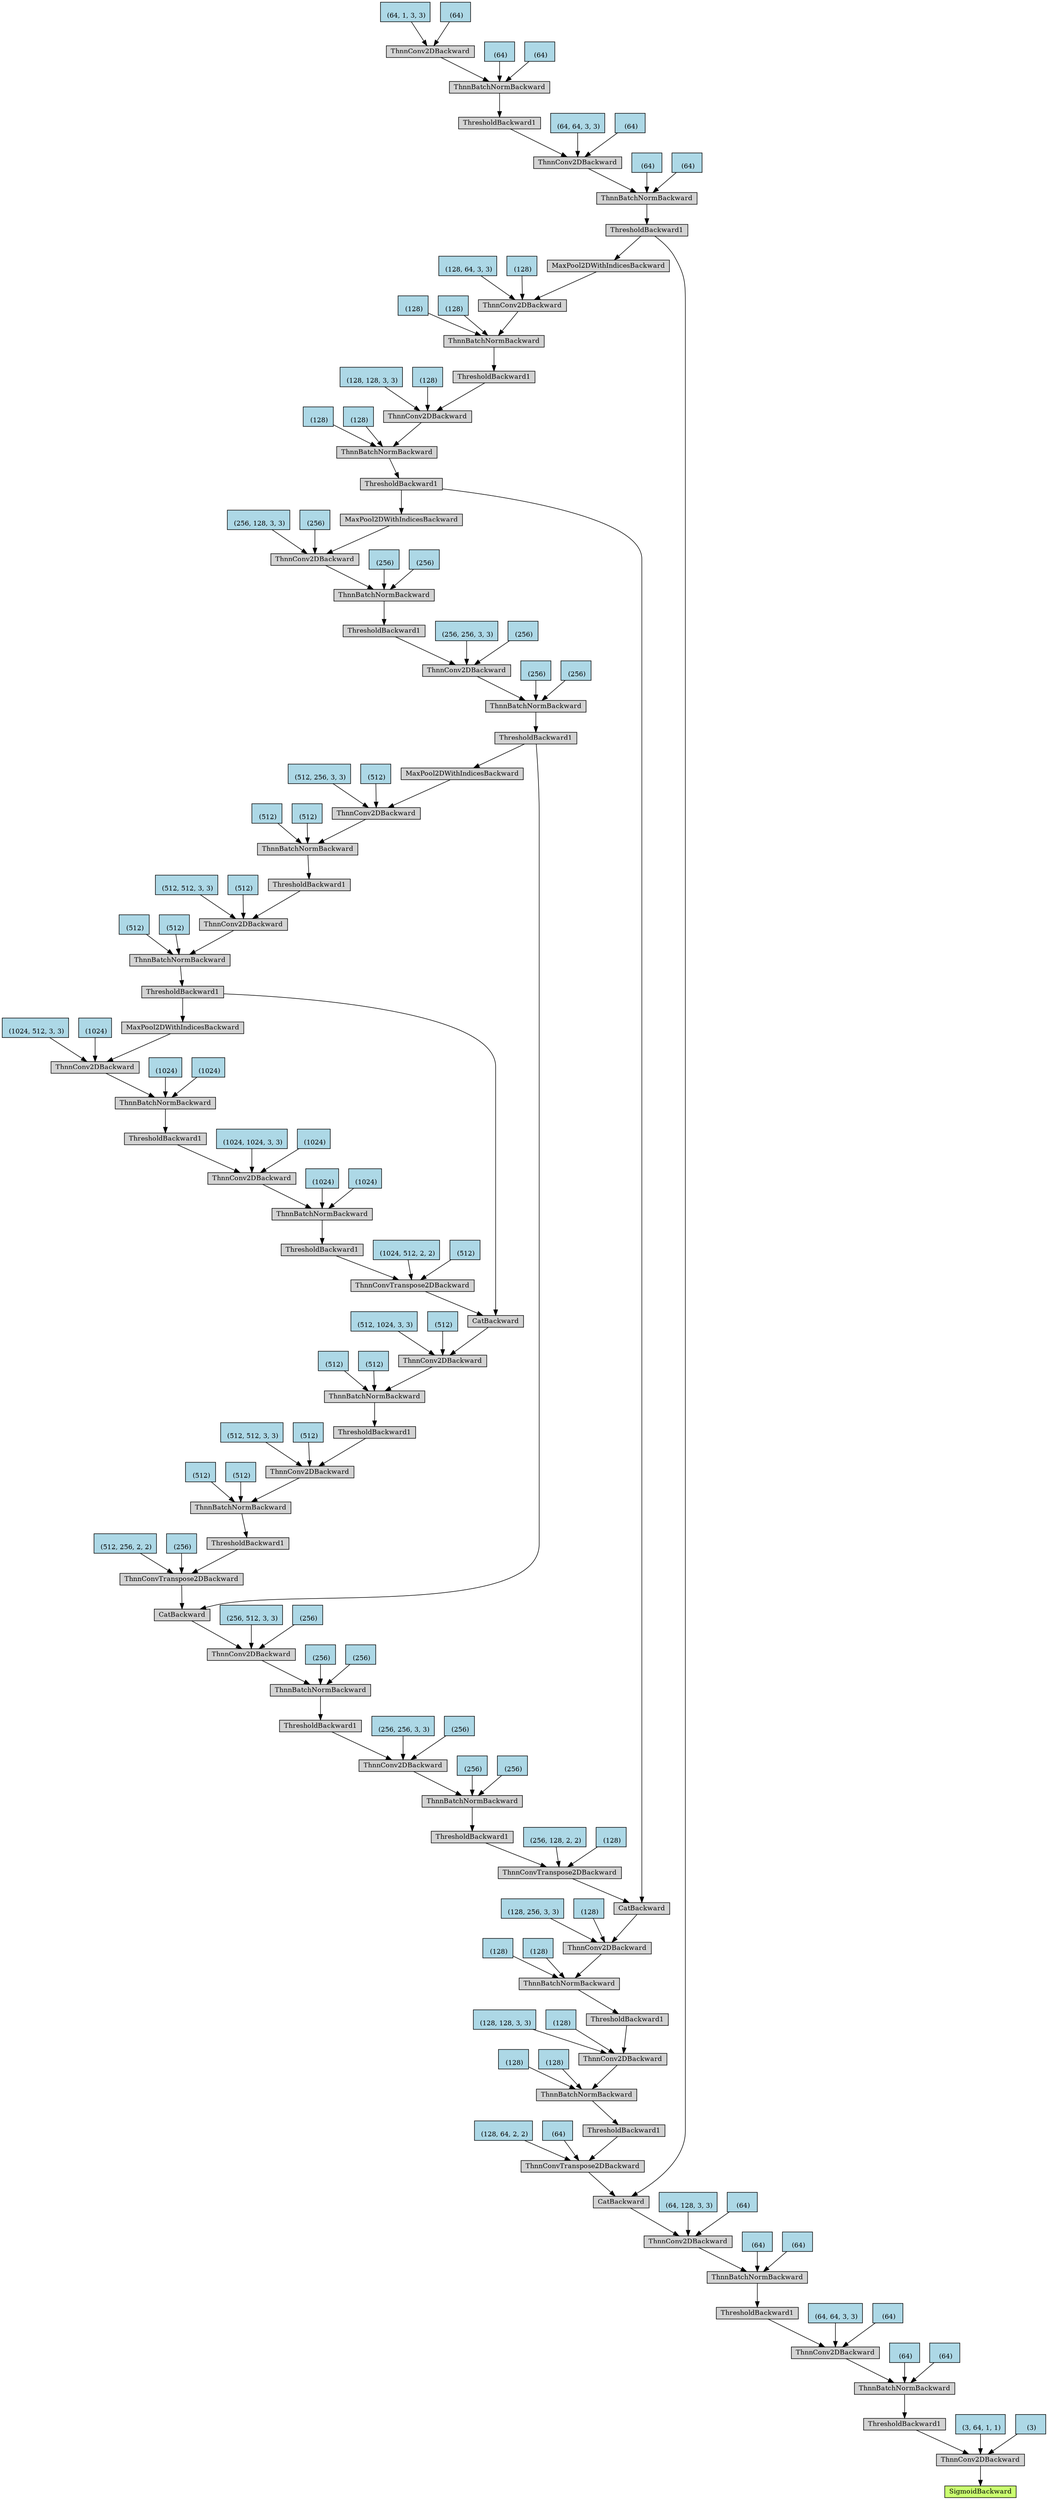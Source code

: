 digraph {
	graph [size="45.449999999999996,45.449999999999996"]
	node [align=left fontsize=12 height=0.2 ranksep=0.1 shape=box style=filled]
		483070976 [label=SigmoidBackward fillcolor=darkolivegreen1]
			483071704 -> 483070976
		483071704 [label=ThnnConv2DBackward]
			483071032 -> 483071704
		483071032 [label=ThresholdBackward1]
			483123496 -> 483071032
		483123496 [label=ThnnBatchNormBackward]
			483123720 -> 483123496
		483123720 [label=ThnnConv2DBackward]
			483170624 -> 483123720
		483170624 [label=ThresholdBackward1]
			483211192 -> 483170624
		483211192 [label=ThnnBatchNormBackward]
			483211304 -> 483211192
		483211304 [label=ThnnConv2DBackward]
			483211528 -> 483211304
		483211528 [label=CatBackward]
			483211752 -> 483211528
		483211752 [label=ThresholdBackward1]
			483211920 -> 483211752
		483211920 [label=ThnnBatchNormBackward]
			483212032 -> 483211920
		483212032 [label=ThnnConv2DBackward]
			483212256 -> 483212032
		483212256 [label=ThresholdBackward1]
			483212480 -> 483212256
		483212480 [label=ThnnBatchNormBackward]
			483212592 -> 483212480
		483212592 [label=ThnnConv2DBackward]
			483212816 -> 483212592
		483212816 [label="
 (64, 1, 3, 3)" fillcolor=lightblue]
			483212872 -> 483212592
		483212872 [label="
 (64)" fillcolor=lightblue]
			483212648 -> 483212480
		483212648 [label="
 (64)" fillcolor=lightblue]
			483212704 -> 483212480
		483212704 [label="
 (64)" fillcolor=lightblue]
			483212312 -> 483212032
		483212312 [label="
 (64, 64, 3, 3)" fillcolor=lightblue]
			483212368 -> 483212032
		483212368 [label="
 (64)" fillcolor=lightblue]
			483212088 -> 483211920
		483212088 [label="
 (64)" fillcolor=lightblue]
			483212144 -> 483211920
		483212144 [label="
 (64)" fillcolor=lightblue]
			483211808 -> 483211528
		483211808 [label=ThnnConvTranspose2DBackward]
			483211976 -> 483211808
		483211976 [label=ThresholdBackward1]
			483212760 -> 483211976
		483212760 [label=ThnnBatchNormBackward]
			483212984 -> 483212760
		483212984 [label=ThnnConv2DBackward]
			483213208 -> 483212984
		483213208 [label=ThresholdBackward1]
			483180728 -> 483213208
		483180728 [label=ThnnBatchNormBackward]
			483180840 -> 483180728
		483180840 [label=ThnnConv2DBackward]
			483181064 -> 483180840
		483181064 [label=CatBackward]
			483181288 -> 483181064
		483181288 [label=ThresholdBackward1]
			483181456 -> 483181288
		483181456 [label=ThnnBatchNormBackward]
			483181568 -> 483181456
		483181568 [label=ThnnConv2DBackward]
			483181792 -> 483181568
		483181792 [label=ThresholdBackward1]
			483182016 -> 483181792
		483182016 [label=ThnnBatchNormBackward]
			483182128 -> 483182016
		483182128 [label=ThnnConv2DBackward]
			483182352 -> 483182128
		483182352 [label=MaxPool2DWithIndicesBackward]
			483211752 -> 483182352
			483182408 -> 483182128
		483182408 [label="
 (128, 64, 3, 3)" fillcolor=lightblue]
			483182464 -> 483182128
		483182464 [label="
 (128)" fillcolor=lightblue]
			483182184 -> 483182016
		483182184 [label="
 (128)" fillcolor=lightblue]
			483182240 -> 483182016
		483182240 [label="
 (128)" fillcolor=lightblue]
			483181848 -> 483181568
		483181848 [label="
 (128, 128, 3, 3)" fillcolor=lightblue]
			483181904 -> 483181568
		483181904 [label="
 (128)" fillcolor=lightblue]
			483181624 -> 483181456
		483181624 [label="
 (128)" fillcolor=lightblue]
			483181680 -> 483181456
		483181680 [label="
 (128)" fillcolor=lightblue]
			483181344 -> 483181064
		483181344 [label=ThnnConvTranspose2DBackward]
			483181512 -> 483181344
		483181512 [label=ThresholdBackward1]
			483182296 -> 483181512
		483182296 [label=ThnnBatchNormBackward]
			483182688 -> 483182296
		483182688 [label=ThnnConv2DBackward]
			483182800 -> 483182688
		483182800 [label=ThresholdBackward1]
			483183024 -> 483182800
		483183024 [label=ThnnBatchNormBackward]
			483183136 -> 483183024
		483183136 [label=ThnnConv2DBackward]
			483183360 -> 483183136
		483183360 [label=CatBackward]
			483183584 -> 483183360
		483183584 [label=ThresholdBackward1]
			483183752 -> 483183584
		483183752 [label=ThnnBatchNormBackward]
			483183864 -> 483183752
		483183864 [label=ThnnConv2DBackward]
			483184088 -> 483183864
		483184088 [label=ThresholdBackward1]
			483184312 -> 483184088
		483184312 [label=ThnnBatchNormBackward]
			483184424 -> 483184312
		483184424 [label=ThnnConv2DBackward]
			483225672 -> 483184424
		483225672 [label=MaxPool2DWithIndicesBackward]
			483181288 -> 483225672
			483225728 -> 483184424
		483225728 [label="
 (256, 128, 3, 3)" fillcolor=lightblue]
			483225784 -> 483184424
		483225784 [label="
 (256)" fillcolor=lightblue]
			483184480 -> 483184312
		483184480 [label="
 (256)" fillcolor=lightblue]
			483184536 -> 483184312
		483184536 [label="
 (256)" fillcolor=lightblue]
			483184144 -> 483183864
		483184144 [label="
 (256, 256, 3, 3)" fillcolor=lightblue]
			483184200 -> 483183864
		483184200 [label="
 (256)" fillcolor=lightblue]
			483183920 -> 483183752
		483183920 [label="
 (256)" fillcolor=lightblue]
			483183976 -> 483183752
		483183976 [label="
 (256)" fillcolor=lightblue]
			483183640 -> 483183360
		483183640 [label=ThnnConvTranspose2DBackward]
			483183808 -> 483183640
		483183808 [label=ThresholdBackward1]
			483184592 -> 483183808
		483184592 [label=ThnnBatchNormBackward]
			483226008 -> 483184592
		483226008 [label=ThnnConv2DBackward]
			483226120 -> 483226008
		483226120 [label=ThresholdBackward1]
			483226344 -> 483226120
		483226344 [label=ThnnBatchNormBackward]
			483226456 -> 483226344
		483226456 [label=ThnnConv2DBackward]
			483226680 -> 483226456
		483226680 [label=CatBackward]
			483226904 -> 483226680
		483226904 [label=ThresholdBackward1]
			483227072 -> 483226904
		483227072 [label=ThnnBatchNormBackward]
			483227184 -> 483227072
		483227184 [label=ThnnConv2DBackward]
			483227408 -> 483227184
		483227408 [label=ThresholdBackward1]
			483227632 -> 483227408
		483227632 [label=ThnnBatchNormBackward]
			483227744 -> 483227632
		483227744 [label=ThnnConv2DBackward]
			483227968 -> 483227744
		483227968 [label=MaxPool2DWithIndicesBackward]
			483183584 -> 483227968
			483228024 -> 483227744
		483228024 [label="
 (512, 256, 3, 3)" fillcolor=lightblue]
			483228080 -> 483227744
		483228080 [label="
 (512)" fillcolor=lightblue]
			483227800 -> 483227632
		483227800 [label="
 (512)" fillcolor=lightblue]
			483227856 -> 483227632
		483227856 [label="
 (512)" fillcolor=lightblue]
			483227464 -> 483227184
		483227464 [label="
 (512, 512, 3, 3)" fillcolor=lightblue]
			483227520 -> 483227184
		483227520 [label="
 (512)" fillcolor=lightblue]
			483227240 -> 483227072
		483227240 [label="
 (512)" fillcolor=lightblue]
			483227296 -> 483227072
		483227296 [label="
 (512)" fillcolor=lightblue]
			483226960 -> 483226680
		483226960 [label=ThnnConvTranspose2DBackward]
			483227128 -> 483226960
		483227128 [label=ThresholdBackward1]
			483227912 -> 483227128
		483227912 [label=ThnnBatchNormBackward]
			483228360 -> 483227912
		483228360 [label=ThnnConv2DBackward]
			483228472 -> 483228360
		483228472 [label=ThresholdBackward1]
			483228696 -> 483228472
		483228696 [label=ThnnBatchNormBackward]
			483228808 -> 483228696
		483228808 [label=ThnnConv2DBackward]
			483229032 -> 483228808
		483229032 [label=MaxPool2DWithIndicesBackward]
			483226904 -> 483229032
			483229088 -> 483228808
		483229088 [label="
 (1024, 512, 3, 3)" fillcolor=lightblue]
			483229144 -> 483228808
		483229144 [label="
 (1024)" fillcolor=lightblue]
			483228864 -> 483228696
		483228864 [label="
 (1024)" fillcolor=lightblue]
			483228920 -> 483228696
		483228920 [label="
 (1024)" fillcolor=lightblue]
			483228528 -> 483228360
		483228528 [label="
 (1024, 1024, 3, 3)" fillcolor=lightblue]
			483228584 -> 483228360
		483228584 [label="
 (1024)" fillcolor=lightblue]
			483228304 -> 483227912
		483228304 [label="
 (1024)" fillcolor=lightblue]
			483228192 -> 483227912
		483228192 [label="
 (1024)" fillcolor=lightblue]
			483227352 -> 483226960
		483227352 [label="
 (1024, 512, 2, 2)" fillcolor=lightblue]
			483227576 -> 483226960
		483227576 [label="
 (512)" fillcolor=lightblue]
			483226736 -> 483226456
		483226736 [label="
 (512, 1024, 3, 3)" fillcolor=lightblue]
			483226792 -> 483226456
		483226792 [label="
 (512)" fillcolor=lightblue]
			483226512 -> 483226344
		483226512 [label="
 (512)" fillcolor=lightblue]
			483226568 -> 483226344
		483226568 [label="
 (512)" fillcolor=lightblue]
			483226176 -> 483226008
		483226176 [label="
 (512, 512, 3, 3)" fillcolor=lightblue]
			483226232 -> 483226008
		483226232 [label="
 (512)" fillcolor=lightblue]
			483225952 -> 483184592
		483225952 [label="
 (512)" fillcolor=lightblue]
			483225896 -> 483184592
		483225896 [label="
 (512)" fillcolor=lightblue]
			483184032 -> 483183640
		483184032 [label="
 (512, 256, 2, 2)" fillcolor=lightblue]
			483184256 -> 483183640
		483184256 [label="
 (256)" fillcolor=lightblue]
			483183416 -> 483183136
		483183416 [label="
 (256, 512, 3, 3)" fillcolor=lightblue]
			483183472 -> 483183136
		483183472 [label="
 (256)" fillcolor=lightblue]
			483183192 -> 483183024
		483183192 [label="
 (256)" fillcolor=lightblue]
			483183248 -> 483183024
		483183248 [label="
 (256)" fillcolor=lightblue]
			483182856 -> 483182688
		483182856 [label="
 (256, 256, 3, 3)" fillcolor=lightblue]
			483182912 -> 483182688
		483182912 [label="
 (256)" fillcolor=lightblue]
			483182632 -> 483182296
		483182632 [label="
 (256)" fillcolor=lightblue]
			483182576 -> 483182296
		483182576 [label="
 (256)" fillcolor=lightblue]
			483181736 -> 483181344
		483181736 [label="
 (256, 128, 2, 2)" fillcolor=lightblue]
			483181960 -> 483181344
		483181960 [label="
 (128)" fillcolor=lightblue]
			483181120 -> 483180840
		483181120 [label="
 (128, 256, 3, 3)" fillcolor=lightblue]
			483181176 -> 483180840
		483181176 [label="
 (128)" fillcolor=lightblue]
			483180896 -> 483180728
		483180896 [label="
 (128)" fillcolor=lightblue]
			483180952 -> 483180728
		483180952 [label="
 (128)" fillcolor=lightblue]
			483213264 -> 483212984
		483213264 [label="
 (128, 128, 3, 3)" fillcolor=lightblue]
			483180616 -> 483212984
		483180616 [label="
 (128)" fillcolor=lightblue]
			483213040 -> 483212760
		483213040 [label="
 (128)" fillcolor=lightblue]
			483213096 -> 483212760
		483213096 [label="
 (128)" fillcolor=lightblue]
			483212200 -> 483211808
		483212200 [label="
 (128, 64, 2, 2)" fillcolor=lightblue]
			483212424 -> 483211808
		483212424 [label="
 (64)" fillcolor=lightblue]
			483211584 -> 483211304
		483211584 [label="
 (64, 128, 3, 3)" fillcolor=lightblue]
			483211640 -> 483211304
		483211640 [label="
 (64)" fillcolor=lightblue]
			483211360 -> 483211192
		483211360 [label="
 (64)" fillcolor=lightblue]
			483211416 -> 483211192
		483211416 [label="
 (64)" fillcolor=lightblue]
			483210296 -> 483123720
		483210296 [label="
 (64, 64, 3, 3)" fillcolor=lightblue]
			483210352 -> 483123720
		483210352 [label="
 (64)" fillcolor=lightblue]
			483126464 -> 483123496
		483126464 [label="
 (64)" fillcolor=lightblue]
			483126856 -> 483123496
		483126856 [label="
 (64)" fillcolor=lightblue]
			483071648 -> 483071704
		483071648 [label="
 (3, 64, 1, 1)" fillcolor=lightblue]
			483072152 -> 483071704
		483072152 [label="
 (3)" fillcolor=lightblue]
}